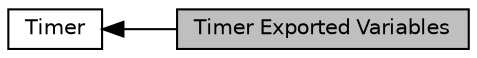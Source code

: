 digraph "Timer Exported Variables"
{
  edge [fontname="Helvetica",fontsize="10",labelfontname="Helvetica",labelfontsize="10"];
  node [fontname="Helvetica",fontsize="10",shape=record];
  rankdir=LR;
  Node1 [label="Timer",height=0.2,width=0.4,color="black", fillcolor="white", style="filled",URL="$group___s_d___t_i_m.html",tooltip="Timer configuration and control. "];
  Node0 [label="Timer Exported Variables",height=0.2,width=0.4,color="black", fillcolor="grey75", style="filled", fontcolor="black"];
  Node1->Node0 [shape=plaintext, dir="back", style="solid"];
}
